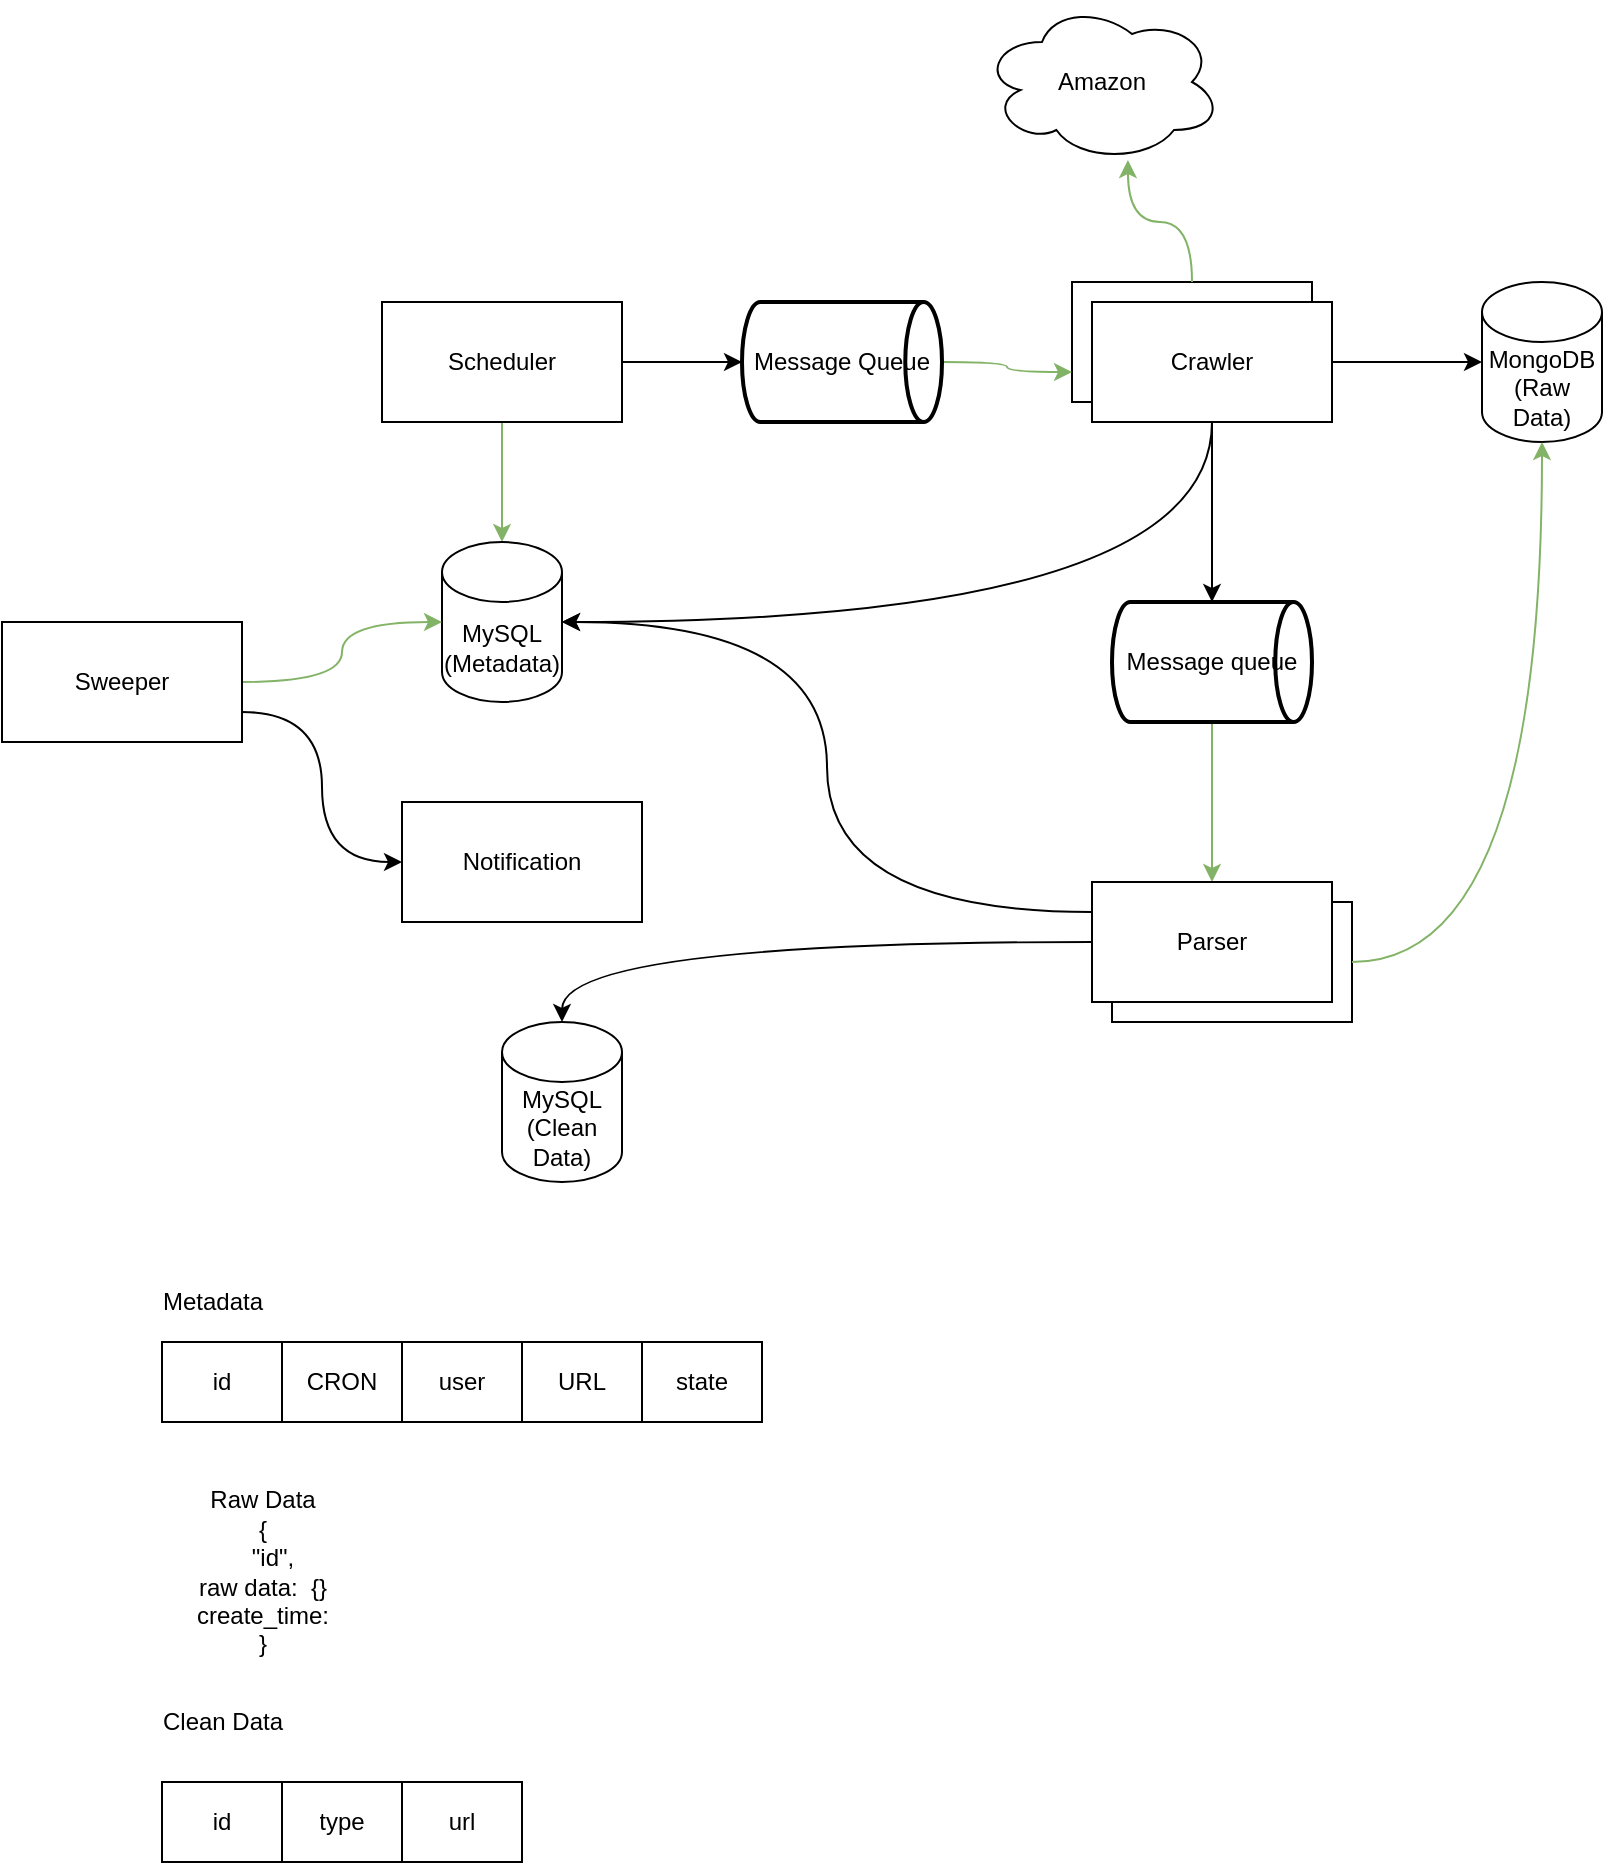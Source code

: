 <mxfile version="16.5.2" type="google"><diagram id="G30OtMQT-QLczHwH3lYM" name="Page-1"><mxGraphModel dx="2231" dy="768" grid="1" gridSize="10" guides="1" tooltips="1" connect="1" arrows="1" fold="1" page="1" pageScale="1" pageWidth="850" pageHeight="1100" math="0" shadow="0"><root><mxCell id="0"/><mxCell id="1" parent="0"/><mxCell id="mWg-1qzZ6bY4WJoEmQL4-21" value="" style="rounded=0;whiteSpace=wrap;html=1;" parent="1" vertex="1"><mxGeometry x="375" y="510" width="120" height="60" as="geometry"/></mxCell><mxCell id="mWg-1qzZ6bY4WJoEmQL4-20" value="" style="rounded=0;whiteSpace=wrap;html=1;" parent="1" vertex="1"><mxGeometry x="355" y="200" width="120" height="60" as="geometry"/></mxCell><mxCell id="mWg-1qzZ6bY4WJoEmQL4-1" value="Amazon" style="ellipse;shape=cloud;whiteSpace=wrap;html=1;" parent="1" vertex="1"><mxGeometry x="310" y="60" width="120" height="80" as="geometry"/></mxCell><mxCell id="mWg-1qzZ6bY4WJoEmQL4-3" style="edgeStyle=orthogonalEdgeStyle;orthogonalLoop=1;jettySize=auto;html=1;exitX=0.5;exitY=0;exitDx=0;exitDy=0;entryX=0.608;entryY=0.988;entryDx=0;entryDy=0;entryPerimeter=0;curved=1;fillColor=#d5e8d4;strokeColor=#82b366;" parent="1" source="mWg-1qzZ6bY4WJoEmQL4-20" target="mWg-1qzZ6bY4WJoEmQL4-1" edge="1"><mxGeometry relative="1" as="geometry"/></mxCell><mxCell id="mWg-1qzZ6bY4WJoEmQL4-9" style="edgeStyle=orthogonalEdgeStyle;curved=1;orthogonalLoop=1;jettySize=auto;html=1;entryX=0;entryY=0.5;entryDx=0;entryDy=0;entryPerimeter=0;" parent="1" source="mWg-1qzZ6bY4WJoEmQL4-2" target="mWg-1qzZ6bY4WJoEmQL4-8" edge="1"><mxGeometry relative="1" as="geometry"/></mxCell><mxCell id="mWg-1qzZ6bY4WJoEmQL4-11" style="edgeStyle=orthogonalEdgeStyle;curved=1;orthogonalLoop=1;jettySize=auto;html=1;entryX=0.5;entryY=0;entryDx=0;entryDy=0;entryPerimeter=0;" parent="1" source="mWg-1qzZ6bY4WJoEmQL4-2" target="mWg-1qzZ6bY4WJoEmQL4-10" edge="1"><mxGeometry relative="1" as="geometry"/></mxCell><mxCell id="mWg-1qzZ6bY4WJoEmQL4-5" style="edgeStyle=orthogonalEdgeStyle;curved=1;orthogonalLoop=1;jettySize=auto;html=1;fillColor=#d5e8d4;strokeColor=#82b366;entryX=0;entryY=0.75;entryDx=0;entryDy=0;" parent="1" source="mWg-1qzZ6bY4WJoEmQL4-4" target="mWg-1qzZ6bY4WJoEmQL4-20" edge="1"><mxGeometry relative="1" as="geometry"><mxPoint x="360" y="240" as="targetPoint"/></mxGeometry></mxCell><mxCell id="jR04BA823jPB_cuNp7ze-1" style="edgeStyle=orthogonalEdgeStyle;orthogonalLoop=1;jettySize=auto;html=1;exitX=0.5;exitY=1;exitDx=0;exitDy=0;entryX=1;entryY=0.5;entryDx=0;entryDy=0;entryPerimeter=0;curved=1;" edge="1" parent="1" source="mWg-1qzZ6bY4WJoEmQL4-2" target="mWg-1qzZ6bY4WJoEmQL4-17"><mxGeometry relative="1" as="geometry"/></mxCell><mxCell id="mWg-1qzZ6bY4WJoEmQL4-2" value="Crawler" style="rounded=0;whiteSpace=wrap;html=1;" parent="1" vertex="1"><mxGeometry x="365" y="210" width="120" height="60" as="geometry"/></mxCell><mxCell id="mWg-1qzZ6bY4WJoEmQL4-4" value="Message Queue" style="strokeWidth=2;html=1;shape=mxgraph.flowchart.direct_data;whiteSpace=wrap;" parent="1" vertex="1"><mxGeometry x="190" y="210" width="100" height="60" as="geometry"/></mxCell><mxCell id="mWg-1qzZ6bY4WJoEmQL4-7" style="edgeStyle=orthogonalEdgeStyle;curved=1;orthogonalLoop=1;jettySize=auto;html=1;exitX=1;exitY=0.5;exitDx=0;exitDy=0;" parent="1" source="mWg-1qzZ6bY4WJoEmQL4-6" target="mWg-1qzZ6bY4WJoEmQL4-4" edge="1"><mxGeometry relative="1" as="geometry"/></mxCell><mxCell id="mWg-1qzZ6bY4WJoEmQL4-19" style="edgeStyle=orthogonalEdgeStyle;curved=1;orthogonalLoop=1;jettySize=auto;html=1;entryX=0.5;entryY=0;entryDx=0;entryDy=0;entryPerimeter=0;fillColor=#d5e8d4;strokeColor=#82b366;" parent="1" source="mWg-1qzZ6bY4WJoEmQL4-6" target="mWg-1qzZ6bY4WJoEmQL4-17" edge="1"><mxGeometry relative="1" as="geometry"/></mxCell><mxCell id="mWg-1qzZ6bY4WJoEmQL4-6" value="Scheduler" style="rounded=0;whiteSpace=wrap;html=1;" parent="1" vertex="1"><mxGeometry x="10" y="210" width="120" height="60" as="geometry"/></mxCell><mxCell id="mWg-1qzZ6bY4WJoEmQL4-8" value="MongoDB&lt;br&gt;(Raw Data)" style="shape=cylinder3;whiteSpace=wrap;html=1;boundedLbl=1;backgroundOutline=1;size=15;" parent="1" vertex="1"><mxGeometry x="560" y="200" width="60" height="80" as="geometry"/></mxCell><mxCell id="mWg-1qzZ6bY4WJoEmQL4-12" style="edgeStyle=orthogonalEdgeStyle;curved=1;orthogonalLoop=1;jettySize=auto;html=1;exitX=0.5;exitY=1;exitDx=0;exitDy=0;exitPerimeter=0;fillColor=#d5e8d4;strokeColor=#82b366;" parent="1" source="mWg-1qzZ6bY4WJoEmQL4-10" target="mWg-1qzZ6bY4WJoEmQL4-13" edge="1"><mxGeometry relative="1" as="geometry"><mxPoint x="425" y="530" as="targetPoint"/></mxGeometry></mxCell><mxCell id="mWg-1qzZ6bY4WJoEmQL4-10" value="Message queue" style="strokeWidth=2;html=1;shape=mxgraph.flowchart.direct_data;whiteSpace=wrap;" parent="1" vertex="1"><mxGeometry x="375" y="360" width="100" height="60" as="geometry"/></mxCell><mxCell id="mWg-1qzZ6bY4WJoEmQL4-16" style="edgeStyle=orthogonalEdgeStyle;curved=1;orthogonalLoop=1;jettySize=auto;html=1;" parent="1" source="mWg-1qzZ6bY4WJoEmQL4-13" target="mWg-1qzZ6bY4WJoEmQL4-15" edge="1"><mxGeometry relative="1" as="geometry"/></mxCell><mxCell id="mWg-1qzZ6bY4WJoEmQL4-18" style="edgeStyle=orthogonalEdgeStyle;curved=1;orthogonalLoop=1;jettySize=auto;html=1;exitX=0;exitY=0.25;exitDx=0;exitDy=0;entryX=1;entryY=0.5;entryDx=0;entryDy=0;entryPerimeter=0;" parent="1" source="mWg-1qzZ6bY4WJoEmQL4-13" target="mWg-1qzZ6bY4WJoEmQL4-17" edge="1"><mxGeometry relative="1" as="geometry"/></mxCell><mxCell id="mWg-1qzZ6bY4WJoEmQL4-27" style="edgeStyle=orthogonalEdgeStyle;curved=1;orthogonalLoop=1;jettySize=auto;html=1;fillColor=#d5e8d4;strokeColor=#82b366;exitX=1;exitY=0.5;exitDx=0;exitDy=0;" parent="1" source="mWg-1qzZ6bY4WJoEmQL4-21" target="mWg-1qzZ6bY4WJoEmQL4-8" edge="1"><mxGeometry relative="1" as="geometry"/></mxCell><mxCell id="mWg-1qzZ6bY4WJoEmQL4-13" value="Parser" style="rounded=0;whiteSpace=wrap;html=1;" parent="1" vertex="1"><mxGeometry x="365" y="500" width="120" height="60" as="geometry"/></mxCell><mxCell id="mWg-1qzZ6bY4WJoEmQL4-15" value="MySQL&lt;br&gt;(Clean Data)" style="shape=cylinder3;whiteSpace=wrap;html=1;boundedLbl=1;backgroundOutline=1;size=15;" parent="1" vertex="1"><mxGeometry x="70" y="570" width="60" height="80" as="geometry"/></mxCell><mxCell id="mWg-1qzZ6bY4WJoEmQL4-17" value="MySQL&lt;br&gt;(Metadata)" style="shape=cylinder3;whiteSpace=wrap;html=1;boundedLbl=1;backgroundOutline=1;size=15;" parent="1" vertex="1"><mxGeometry x="40" y="330" width="60" height="80" as="geometry"/></mxCell><mxCell id="mWg-1qzZ6bY4WJoEmQL4-22" value="Notification" style="rounded=0;whiteSpace=wrap;html=1;" parent="1" vertex="1"><mxGeometry x="20" y="460" width="120" height="60" as="geometry"/></mxCell><mxCell id="mWg-1qzZ6bY4WJoEmQL4-25" style="edgeStyle=orthogonalEdgeStyle;curved=1;orthogonalLoop=1;jettySize=auto;html=1;exitX=1;exitY=0.5;exitDx=0;exitDy=0;entryX=0;entryY=0.5;entryDx=0;entryDy=0;entryPerimeter=0;fillColor=#d5e8d4;strokeColor=#82b366;" parent="1" source="mWg-1qzZ6bY4WJoEmQL4-23" target="mWg-1qzZ6bY4WJoEmQL4-17" edge="1"><mxGeometry relative="1" as="geometry"/></mxCell><mxCell id="mWg-1qzZ6bY4WJoEmQL4-26" style="edgeStyle=orthogonalEdgeStyle;curved=1;orthogonalLoop=1;jettySize=auto;html=1;exitX=1;exitY=0.75;exitDx=0;exitDy=0;entryX=0;entryY=0.5;entryDx=0;entryDy=0;" parent="1" source="mWg-1qzZ6bY4WJoEmQL4-23" target="mWg-1qzZ6bY4WJoEmQL4-22" edge="1"><mxGeometry relative="1" as="geometry"/></mxCell><mxCell id="mWg-1qzZ6bY4WJoEmQL4-23" value="Sweeper" style="rounded=0;whiteSpace=wrap;html=1;" parent="1" vertex="1"><mxGeometry x="-180" y="370" width="120" height="60" as="geometry"/></mxCell><mxCell id="mWg-1qzZ6bY4WJoEmQL4-28" value="Metadata&lt;br&gt;" style="text;html=1;align=center;verticalAlign=middle;resizable=0;points=[];autosize=1;strokeColor=none;fillColor=none;" parent="1" vertex="1"><mxGeometry x="-110" y="700" width="70" height="20" as="geometry"/></mxCell><mxCell id="mWg-1qzZ6bY4WJoEmQL4-29" value="" style="shape=table;startSize=0;container=1;collapsible=0;childLayout=tableLayout;" parent="1" vertex="1"><mxGeometry x="-100" y="730" width="300" height="40" as="geometry"/></mxCell><mxCell id="mWg-1qzZ6bY4WJoEmQL4-30" value="" style="shape=partialRectangle;collapsible=0;dropTarget=0;pointerEvents=0;fillColor=none;top=0;left=0;bottom=0;right=0;points=[[0,0.5],[1,0.5]];portConstraint=eastwest;" parent="mWg-1qzZ6bY4WJoEmQL4-29" vertex="1"><mxGeometry width="300" height="40" as="geometry"/></mxCell><mxCell id="mWg-1qzZ6bY4WJoEmQL4-31" value="id" style="shape=partialRectangle;html=1;whiteSpace=wrap;connectable=0;overflow=hidden;fillColor=none;top=0;left=0;bottom=0;right=0;pointerEvents=1;" parent="mWg-1qzZ6bY4WJoEmQL4-30" vertex="1"><mxGeometry width="60" height="40" as="geometry"><mxRectangle width="60" height="40" as="alternateBounds"/></mxGeometry></mxCell><mxCell id="mWg-1qzZ6bY4WJoEmQL4-32" value="CRON" style="shape=partialRectangle;html=1;whiteSpace=wrap;connectable=0;overflow=hidden;fillColor=none;top=0;left=0;bottom=0;right=0;pointerEvents=1;" parent="mWg-1qzZ6bY4WJoEmQL4-30" vertex="1"><mxGeometry x="60" width="60" height="40" as="geometry"><mxRectangle width="60" height="40" as="alternateBounds"/></mxGeometry></mxCell><mxCell id="mWg-1qzZ6bY4WJoEmQL4-33" value="user" style="shape=partialRectangle;html=1;whiteSpace=wrap;connectable=0;overflow=hidden;fillColor=none;top=0;left=0;bottom=0;right=0;pointerEvents=1;" parent="mWg-1qzZ6bY4WJoEmQL4-30" vertex="1"><mxGeometry x="120" width="60" height="40" as="geometry"><mxRectangle width="60" height="40" as="alternateBounds"/></mxGeometry></mxCell><mxCell id="mWg-1qzZ6bY4WJoEmQL4-34" value="URL" style="shape=partialRectangle;html=1;whiteSpace=wrap;connectable=0;overflow=hidden;fillColor=none;top=0;left=0;bottom=0;right=0;pointerEvents=1;" parent="mWg-1qzZ6bY4WJoEmQL4-30" vertex="1"><mxGeometry x="180" width="60" height="40" as="geometry"><mxRectangle width="60" height="40" as="alternateBounds"/></mxGeometry></mxCell><mxCell id="mWg-1qzZ6bY4WJoEmQL4-54" value="state" style="shape=partialRectangle;html=1;whiteSpace=wrap;connectable=0;overflow=hidden;fillColor=none;top=0;left=0;bottom=0;right=0;pointerEvents=1;" parent="mWg-1qzZ6bY4WJoEmQL4-30" vertex="1"><mxGeometry x="240" width="60" height="40" as="geometry"><mxRectangle width="60" height="40" as="alternateBounds"/></mxGeometry></mxCell><mxCell id="mWg-1qzZ6bY4WJoEmQL4-36" value="Raw Data &lt;br&gt;{&lt;br&gt;&amp;nbsp; &amp;nbsp;&quot;id&quot;,&lt;br&gt;raw data:&amp;nbsp; {}&lt;br&gt;create_time:&lt;br&gt;}" style="text;html=1;align=center;verticalAlign=middle;resizable=0;points=[];autosize=1;strokeColor=none;fillColor=none;" parent="1" vertex="1"><mxGeometry x="-90" y="800" width="80" height="90" as="geometry"/></mxCell><mxCell id="mWg-1qzZ6bY4WJoEmQL4-41" value="Clean Data&lt;br&gt;" style="text;html=1;align=center;verticalAlign=middle;resizable=0;points=[];autosize=1;strokeColor=none;fillColor=none;" parent="1" vertex="1"><mxGeometry x="-110" y="910" width="80" height="20" as="geometry"/></mxCell><mxCell id="mWg-1qzZ6bY4WJoEmQL4-42" value="" style="shape=table;startSize=0;container=1;collapsible=0;childLayout=tableLayout;" parent="1" vertex="1"><mxGeometry x="-100" y="950" width="180" height="40" as="geometry"/></mxCell><mxCell id="mWg-1qzZ6bY4WJoEmQL4-43" value="" style="shape=partialRectangle;collapsible=0;dropTarget=0;pointerEvents=0;fillColor=none;top=0;left=0;bottom=0;right=0;points=[[0,0.5],[1,0.5]];portConstraint=eastwest;" parent="mWg-1qzZ6bY4WJoEmQL4-42" vertex="1"><mxGeometry width="180" height="40" as="geometry"/></mxCell><mxCell id="mWg-1qzZ6bY4WJoEmQL4-44" value="id" style="shape=partialRectangle;html=1;whiteSpace=wrap;connectable=0;overflow=hidden;fillColor=none;top=0;left=0;bottom=0;right=0;pointerEvents=1;" parent="mWg-1qzZ6bY4WJoEmQL4-43" vertex="1"><mxGeometry width="60" height="40" as="geometry"><mxRectangle width="60" height="40" as="alternateBounds"/></mxGeometry></mxCell><mxCell id="mWg-1qzZ6bY4WJoEmQL4-45" value="type" style="shape=partialRectangle;html=1;whiteSpace=wrap;connectable=0;overflow=hidden;fillColor=none;top=0;left=0;bottom=0;right=0;pointerEvents=1;" parent="mWg-1qzZ6bY4WJoEmQL4-43" vertex="1"><mxGeometry x="60" width="60" height="40" as="geometry"><mxRectangle width="60" height="40" as="alternateBounds"/></mxGeometry></mxCell><mxCell id="mWg-1qzZ6bY4WJoEmQL4-46" value="url" style="shape=partialRectangle;html=1;whiteSpace=wrap;connectable=0;overflow=hidden;fillColor=none;top=0;left=0;bottom=0;right=0;pointerEvents=1;" parent="mWg-1qzZ6bY4WJoEmQL4-43" vertex="1"><mxGeometry x="120" width="60" height="40" as="geometry"><mxRectangle width="60" height="40" as="alternateBounds"/></mxGeometry></mxCell></root></mxGraphModel></diagram></mxfile>